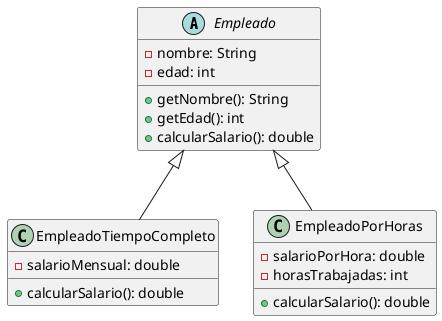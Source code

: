 @startuml
abstract class Empleado {
  - nombre: String
  - edad: int
  + getNombre(): String
  + getEdad(): int
  + calcularSalario(): double
}

class EmpleadoTiempoCompleto {
  - salarioMensual: double
  + calcularSalario(): double
}

class EmpleadoPorHoras {
  - salarioPorHora: double
  - horasTrabajadas: int
  + calcularSalario(): double
}

Empleado <|-- EmpleadoTiempoCompleto
Empleado <|-- EmpleadoPorHoras
@enduml
